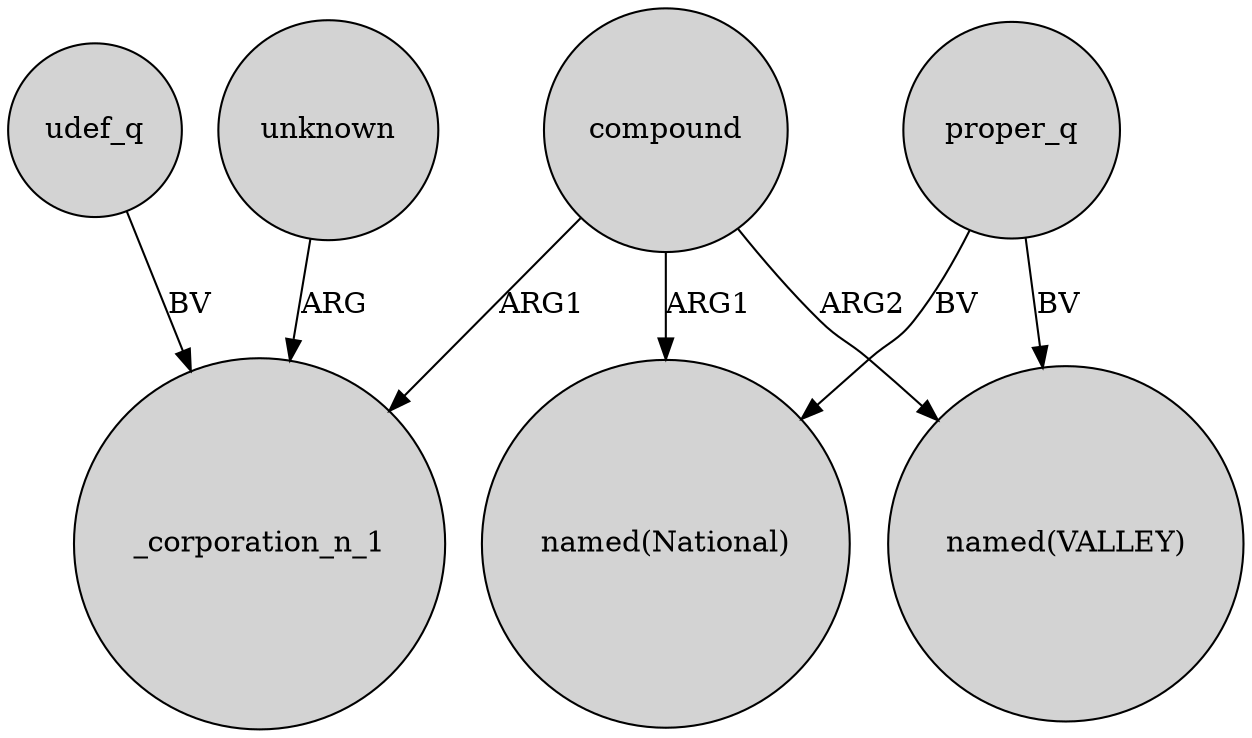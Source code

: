 digraph {
	node [shape=circle style=filled]
	compound -> _corporation_n_1 [label=ARG1]
	proper_q -> "named(National)" [label=BV]
	compound -> "named(National)" [label=ARG1]
	unknown -> _corporation_n_1 [label=ARG]
	proper_q -> "named(VALLEY)" [label=BV]
	compound -> "named(VALLEY)" [label=ARG2]
	udef_q -> _corporation_n_1 [label=BV]
}
